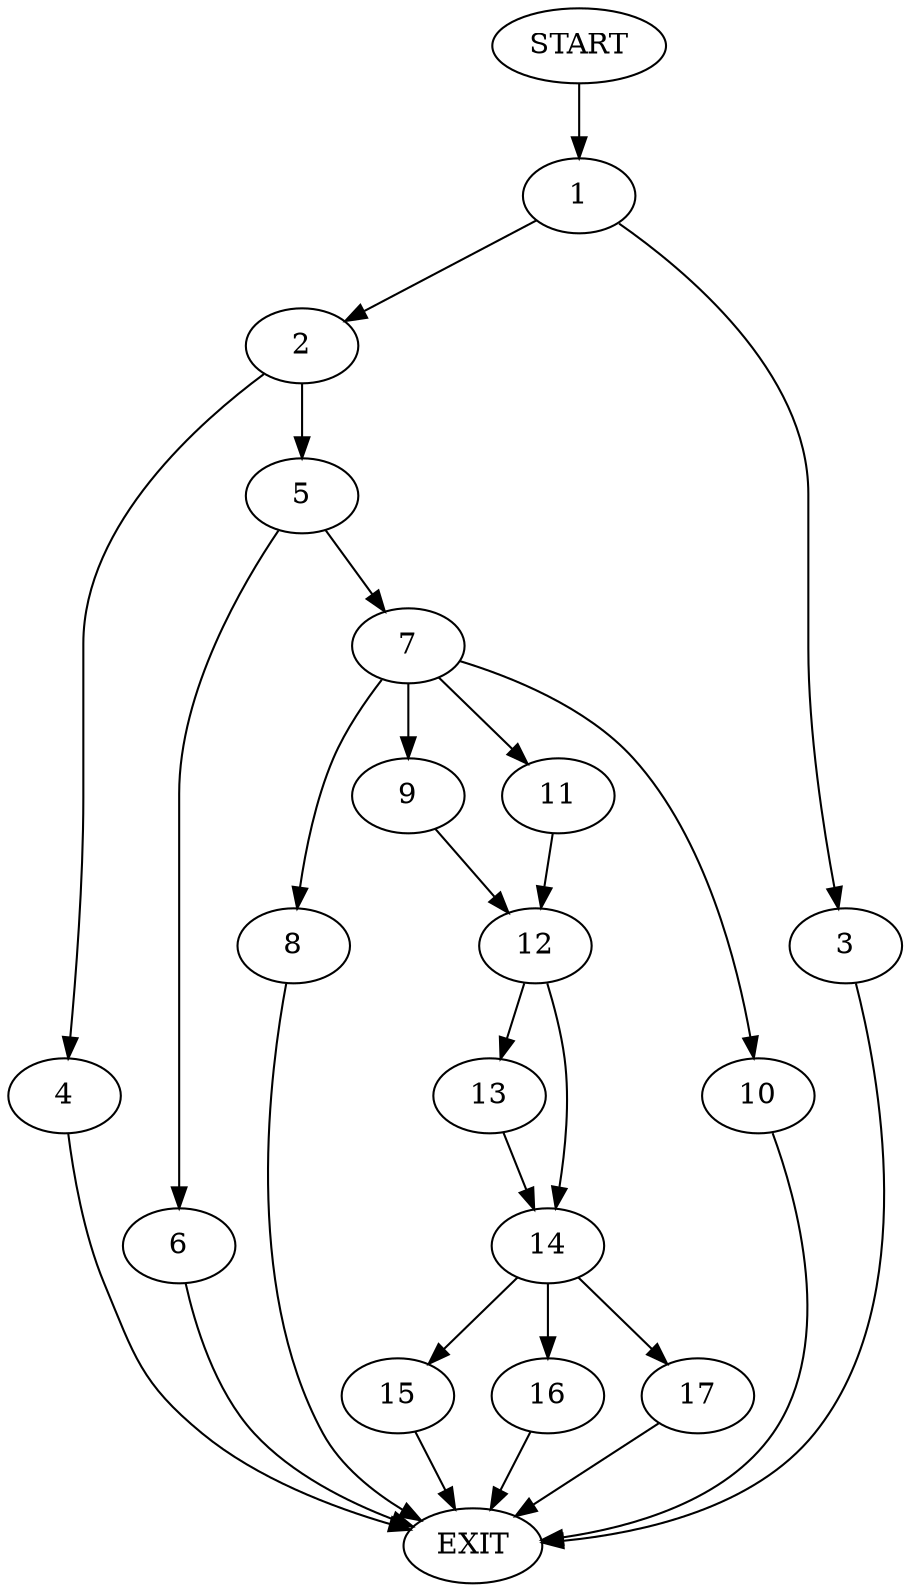 digraph {
0 [label="START"]
18 [label="EXIT"]
0 -> 1
1 -> 2
1 -> 3
3 -> 18
2 -> 4
2 -> 5
4 -> 18
5 -> 6
5 -> 7
6 -> 18
7 -> 8
7 -> 9
7 -> 10
7 -> 11
9 -> 12
10 -> 18
8 -> 18
11 -> 12
12 -> 13
12 -> 14
13 -> 14
14 -> 15
14 -> 16
14 -> 17
17 -> 18
15 -> 18
16 -> 18
}
